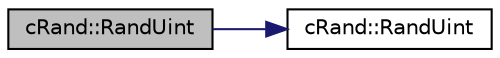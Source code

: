 digraph "cRand::RandUint"
{
 // LATEX_PDF_SIZE
  edge [fontname="Helvetica",fontsize="10",labelfontname="Helvetica",labelfontsize="10"];
  node [fontname="Helvetica",fontsize="10",shape=record];
  rankdir="LR";
  Node1 [label="cRand::RandUint",height=0.2,width=0.4,color="black", fillcolor="grey75", style="filled", fontcolor="black",tooltip=" "];
  Node1 -> Node2 [color="midnightblue",fontsize="10",style="solid",fontname="Helvetica"];
  Node2 [label="cRand::RandUint",height=0.2,width=0.4,color="black", fillcolor="white", style="filled",URL="$classc_rand.html#af9fd35204e1e6b6672806f9a3141c807",tooltip=" "];
}
